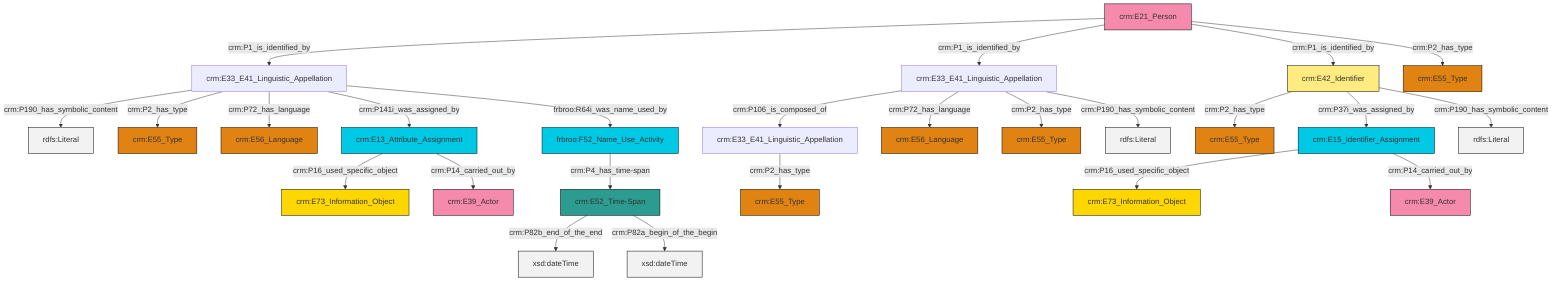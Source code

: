 graph TD
classDef Literal fill:#f2f2f2,stroke:#000000;
classDef CRM_Entity fill:#FFFFFF,stroke:#000000;
classDef Temporal_Entity fill:#00C9E6, stroke:#000000;
classDef Type fill:#E18312, stroke:#000000;
classDef Time-Span fill:#2C9C91, stroke:#000000;
classDef Appellation fill:#FFEB7F, stroke:#000000;
classDef Place fill:#008836, stroke:#000000;
classDef Persistent_Item fill:#B266B2, stroke:#000000;
classDef Conceptual_Object fill:#FFD700, stroke:#000000;
classDef Physical_Thing fill:#D2B48C, stroke:#000000;
classDef Actor fill:#f58aad, stroke:#000000;
classDef PC_Classes fill:#4ce600, stroke:#000000;
classDef Multi fill:#cccccc,stroke:#000000;

2["crm:E33_E41_Linguistic_Appellation"]:::Default -->|crm:P190_has_symbolic_content| 3[rdfs:Literal]:::Literal
6["frbroo:F52_Name_Use_Activity"]:::Temporal_Entity -->|crm:P4_has_time-span| 4["crm:E52_Time-Span"]:::Time-Span
9["crm:E15_Identifier_Assignment"]:::Temporal_Entity -->|crm:P16_used_specific_object| 10["crm:E73_Information_Object"]:::Conceptual_Object
0["crm:E13_Attribute_Assignment"]:::Temporal_Entity -->|crm:P16_used_specific_object| 12["crm:E73_Information_Object"]:::Conceptual_Object
9["crm:E15_Identifier_Assignment"]:::Temporal_Entity -->|crm:P14_carried_out_by| 13["crm:E39_Actor"]:::Actor
14["crm:E21_Person"]:::Actor -->|crm:P1_is_identified_by| 2["crm:E33_E41_Linguistic_Appellation"]:::Default
17["crm:E42_Identifier"]:::Appellation -->|crm:P2_has_type| 18["crm:E55_Type"]:::Type
17["crm:E42_Identifier"]:::Appellation -->|crm:P37i_was_assigned_by| 9["crm:E15_Identifier_Assignment"]:::Temporal_Entity
17["crm:E42_Identifier"]:::Appellation -->|crm:P190_has_symbolic_content| 23[rdfs:Literal]:::Literal
19["crm:E33_E41_Linguistic_Appellation"]:::Default -->|crm:P106_is_composed_of| 29["crm:E33_E41_Linguistic_Appellation"]:::Default
19["crm:E33_E41_Linguistic_Appellation"]:::Default -->|crm:P72_has_language| 21["crm:E56_Language"]:::Type
14["crm:E21_Person"]:::Actor -->|crm:P1_is_identified_by| 19["crm:E33_E41_Linguistic_Appellation"]:::Default
4["crm:E52_Time-Span"]:::Time-Span -->|crm:P82b_end_of_the_end| 34[xsd:dateTime]:::Literal
4["crm:E52_Time-Span"]:::Time-Span -->|crm:P82a_begin_of_the_begin| 35[xsd:dateTime]:::Literal
2["crm:E33_E41_Linguistic_Appellation"]:::Default -->|crm:P2_has_type| 15["crm:E55_Type"]:::Type
0["crm:E13_Attribute_Assignment"]:::Temporal_Entity -->|crm:P14_carried_out_by| 7["crm:E39_Actor"]:::Actor
14["crm:E21_Person"]:::Actor -->|crm:P1_is_identified_by| 17["crm:E42_Identifier"]:::Appellation
19["crm:E33_E41_Linguistic_Appellation"]:::Default -->|crm:P2_has_type| 27["crm:E55_Type"]:::Type
2["crm:E33_E41_Linguistic_Appellation"]:::Default -->|crm:P72_has_language| 37["crm:E56_Language"]:::Type
29["crm:E33_E41_Linguistic_Appellation"]:::Default -->|crm:P2_has_type| 32["crm:E55_Type"]:::Type
2["crm:E33_E41_Linguistic_Appellation"]:::Default -->|crm:P141i_was_assigned_by| 0["crm:E13_Attribute_Assignment"]:::Temporal_Entity
2["crm:E33_E41_Linguistic_Appellation"]:::Default -->|frbroo:R64i_was_name_used_by| 6["frbroo:F52_Name_Use_Activity"]:::Temporal_Entity
14["crm:E21_Person"]:::Actor -->|crm:P2_has_type| 25["crm:E55_Type"]:::Type
19["crm:E33_E41_Linguistic_Appellation"]:::Default -->|crm:P190_has_symbolic_content| 46[rdfs:Literal]:::Literal